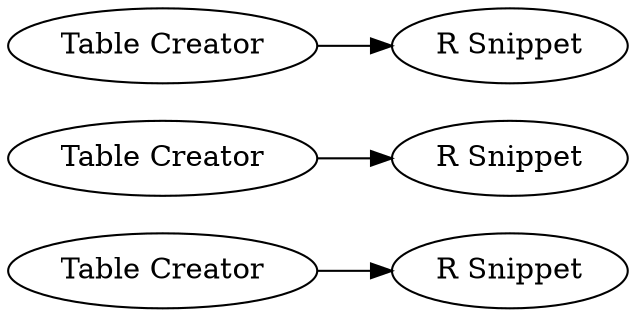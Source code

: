 digraph {
	9 -> 10
	3 -> 1
	7 -> 8
	1 [label="R Snippet"]
	7 [label="Table Creator"]
	9 [label="Table Creator"]
	8 [label="R Snippet"]
	3 [label="Table Creator"]
	10 [label="R Snippet"]
	rankdir=LR
}
